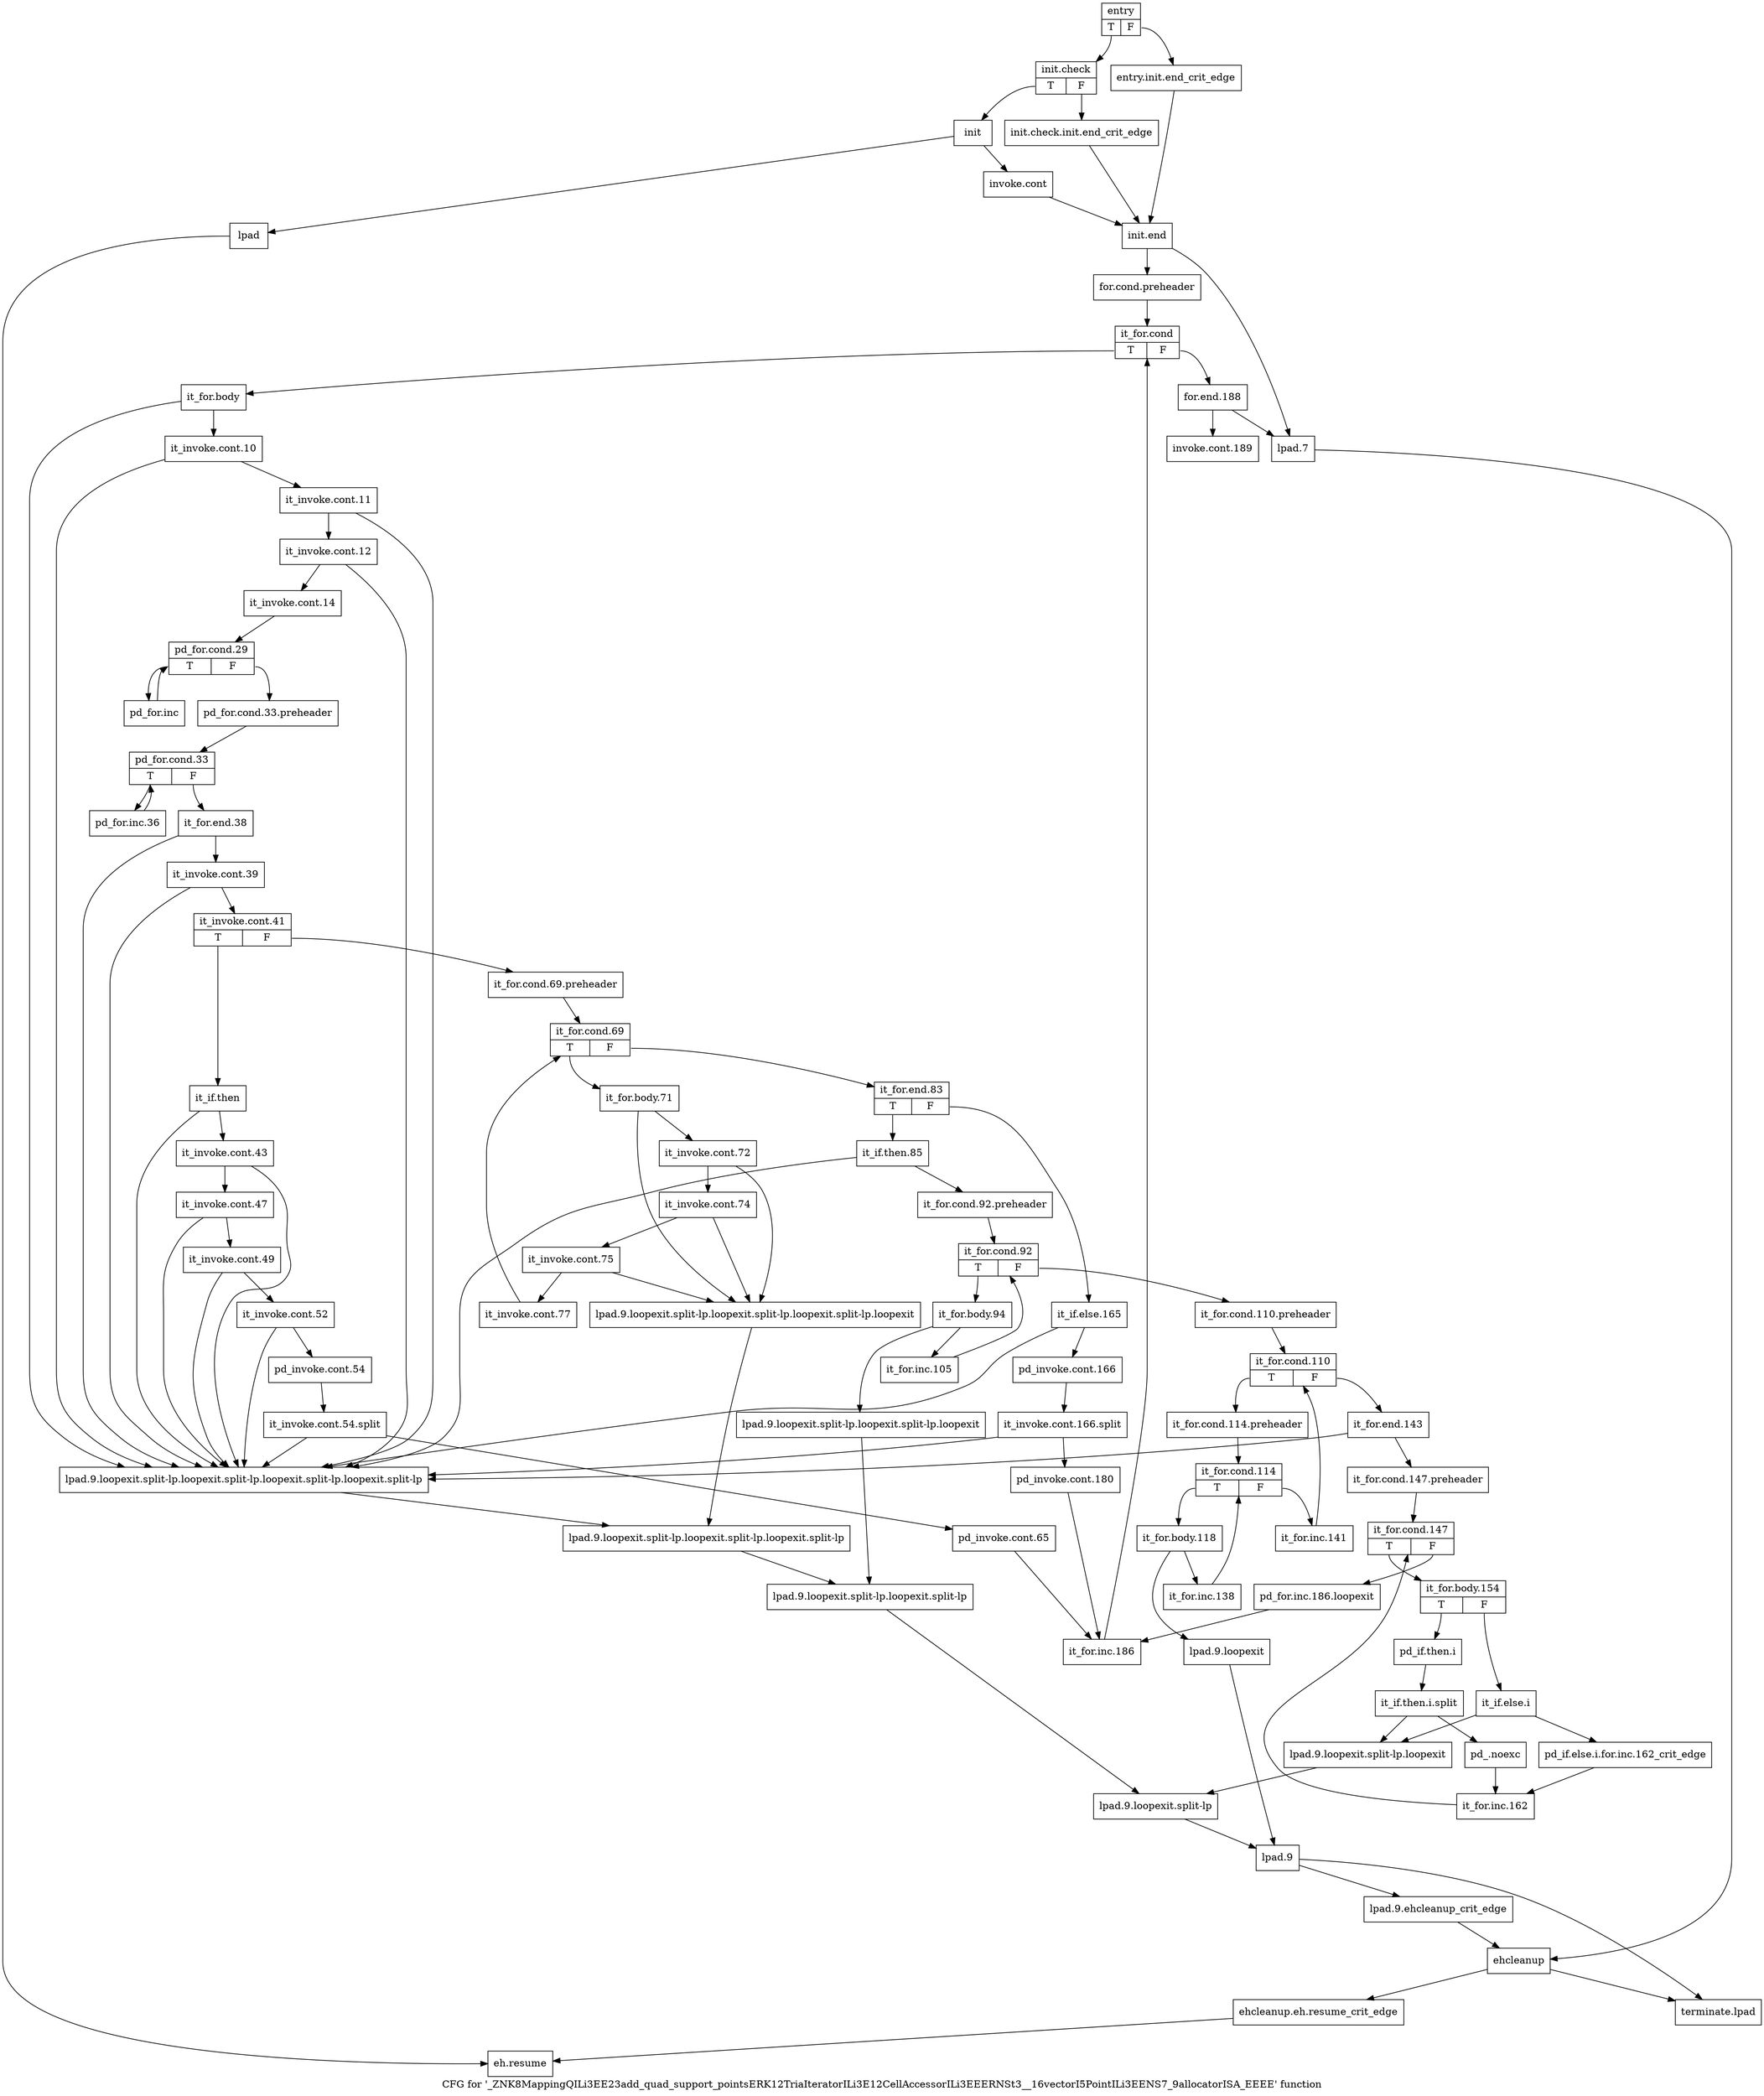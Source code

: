 digraph "CFG for '_ZNK8MappingQILi3EE23add_quad_support_pointsERK12TriaIteratorILi3E12CellAccessorILi3EEERNSt3__16vectorI5PointILi3EENS7_9allocatorISA_EEEE' function" {
	label="CFG for '_ZNK8MappingQILi3EE23add_quad_support_pointsERK12TriaIteratorILi3E12CellAccessorILi3EEERNSt3__16vectorI5PointILi3EENS7_9allocatorISA_EEEE' function";

	Node0x60017a0 [shape=record,label="{entry|{<s0>T|<s1>F}}"];
	Node0x60017a0:s0 -> Node0x6001840;
	Node0x60017a0:s1 -> Node0x60017f0;
	Node0x60017f0 [shape=record,label="{entry.init.end_crit_edge}"];
	Node0x60017f0 -> Node0x600c220;
	Node0x6001840 [shape=record,label="{init.check|{<s0>T|<s1>F}}"];
	Node0x6001840:s0 -> Node0x600c180;
	Node0x6001840:s1 -> Node0x6001890;
	Node0x6001890 [shape=record,label="{init.check.init.end_crit_edge}"];
	Node0x6001890 -> Node0x600c220;
	Node0x600c180 [shape=record,label="{init}"];
	Node0x600c180 -> Node0x600c1d0;
	Node0x600c180 -> Node0x600c590;
	Node0x600c1d0 [shape=record,label="{invoke.cont}"];
	Node0x600c1d0 -> Node0x600c220;
	Node0x600c220 [shape=record,label="{init.end}"];
	Node0x600c220 -> Node0x600c270;
	Node0x600c220 -> Node0x600c5e0;
	Node0x600c270 [shape=record,label="{for.cond.preheader}"];
	Node0x600c270 -> Node0x600c2c0;
	Node0x600c2c0 [shape=record,label="{it_for.cond|{<s0>T|<s1>F}}"];
	Node0x600c2c0:s0 -> Node0x600c310;
	Node0x600c2c0:s1 -> Node0x600d7b0;
	Node0x600c310 [shape=record,label="{it_for.body}"];
	Node0x600c310 -> Node0x600c360;
	Node0x600c310 -> Node0x600c770;
	Node0x600c360 [shape=record,label="{it_invoke.cont.10}"];
	Node0x600c360 -> Node0x600c3b0;
	Node0x600c360 -> Node0x600c770;
	Node0x600c3b0 [shape=record,label="{it_invoke.cont.11}"];
	Node0x600c3b0 -> Node0x600c400;
	Node0x600c3b0 -> Node0x600c770;
	Node0x600c400 [shape=record,label="{it_invoke.cont.12}"];
	Node0x600c400 -> Node0x600c450;
	Node0x600c400 -> Node0x600c770;
	Node0x600c450 [shape=record,label="{it_invoke.cont.14}"];
	Node0x600c450 -> Node0x600c4a0;
	Node0x600c4a0 [shape=record,label="{pd_for.cond.29|{<s0>T|<s1>F}}"];
	Node0x600c4a0:s0 -> Node0x600c540;
	Node0x600c4a0:s1 -> Node0x600c4f0;
	Node0x600c4f0 [shape=record,label="{pd_for.cond.33.preheader}"];
	Node0x600c4f0 -> Node0x600c950;
	Node0x600c540 [shape=record,label="{pd_for.inc}"];
	Node0x600c540 -> Node0x600c4a0;
	Node0x600c590 [shape=record,label="{lpad}"];
	Node0x600c590 -> Node0x600d8f0;
	Node0x600c5e0 [shape=record,label="{lpad.7}"];
	Node0x600c5e0 -> Node0x600d850;
	Node0x600c630 [shape=record,label="{lpad.9.loopexit}"];
	Node0x600c630 -> Node0x600c8b0;
	Node0x600c680 [shape=record,label="{lpad.9.loopexit.split-lp.loopexit}"];
	Node0x600c680 -> Node0x600c860;
	Node0x600c6d0 [shape=record,label="{lpad.9.loopexit.split-lp.loopexit.split-lp.loopexit}"];
	Node0x600c6d0 -> Node0x600c810;
	Node0x600c720 [shape=record,label="{lpad.9.loopexit.split-lp.loopexit.split-lp.loopexit.split-lp.loopexit}"];
	Node0x600c720 -> Node0x600c7c0;
	Node0x600c770 [shape=record,label="{lpad.9.loopexit.split-lp.loopexit.split-lp.loopexit.split-lp.loopexit.split-lp}"];
	Node0x600c770 -> Node0x600c7c0;
	Node0x600c7c0 [shape=record,label="{lpad.9.loopexit.split-lp.loopexit.split-lp.loopexit.split-lp}"];
	Node0x600c7c0 -> Node0x600c810;
	Node0x600c810 [shape=record,label="{lpad.9.loopexit.split-lp.loopexit.split-lp}"];
	Node0x600c810 -> Node0x600c860;
	Node0x600c860 [shape=record,label="{lpad.9.loopexit.split-lp}"];
	Node0x600c860 -> Node0x600c8b0;
	Node0x600c8b0 [shape=record,label="{lpad.9}"];
	Node0x600c8b0 -> Node0x600c900;
	Node0x600c8b0 -> Node0x600d940;
	Node0x600c900 [shape=record,label="{lpad.9.ehcleanup_crit_edge}"];
	Node0x600c900 -> Node0x600d850;
	Node0x600c950 [shape=record,label="{pd_for.cond.33|{<s0>T|<s1>F}}"];
	Node0x600c950:s0 -> Node0x600c9a0;
	Node0x600c950:s1 -> Node0x600c9f0;
	Node0x600c9a0 [shape=record,label="{pd_for.inc.36}"];
	Node0x600c9a0 -> Node0x600c950;
	Node0x600c9f0 [shape=record,label="{it_for.end.38}"];
	Node0x600c9f0 -> Node0x600ca40;
	Node0x600c9f0 -> Node0x600c770;
	Node0x600ca40 [shape=record,label="{it_invoke.cont.39}"];
	Node0x600ca40 -> Node0x600ca90;
	Node0x600ca40 -> Node0x600c770;
	Node0x600ca90 [shape=record,label="{it_invoke.cont.41|{<s0>T|<s1>F}}"];
	Node0x600ca90:s0 -> Node0x600cb30;
	Node0x600ca90:s1 -> Node0x600cae0;
	Node0x600cae0 [shape=record,label="{it_for.cond.69.preheader}"];
	Node0x600cae0 -> Node0x600cd60;
	Node0x600cb30 [shape=record,label="{it_if.then}"];
	Node0x600cb30 -> Node0x600cb80;
	Node0x600cb30 -> Node0x600c770;
	Node0x600cb80 [shape=record,label="{it_invoke.cont.43}"];
	Node0x600cb80 -> Node0x600cbd0;
	Node0x600cb80 -> Node0x600c770;
	Node0x600cbd0 [shape=record,label="{it_invoke.cont.47}"];
	Node0x600cbd0 -> Node0x600cc20;
	Node0x600cbd0 -> Node0x600c770;
	Node0x600cc20 [shape=record,label="{it_invoke.cont.49}"];
	Node0x600cc20 -> Node0x600cc70;
	Node0x600cc20 -> Node0x600c770;
	Node0x600cc70 [shape=record,label="{it_invoke.cont.52}"];
	Node0x600cc70 -> Node0x600ccc0;
	Node0x600cc70 -> Node0x600c770;
	Node0x600ccc0 [shape=record,label="{pd_invoke.cont.54}"];
	Node0x600ccc0 -> Node0xab745f0;
	Node0xab745f0 [shape=record,label="{it_invoke.cont.54.split}"];
	Node0xab745f0 -> Node0x600cd10;
	Node0xab745f0 -> Node0x600c770;
	Node0x600cd10 [shape=record,label="{pd_invoke.cont.65}"];
	Node0x600cd10 -> Node0x600d760;
	Node0x600cd60 [shape=record,label="{it_for.cond.69|{<s0>T|<s1>F}}"];
	Node0x600cd60:s0 -> Node0x600cdb0;
	Node0x600cd60:s1 -> Node0x600cf40;
	Node0x600cdb0 [shape=record,label="{it_for.body.71}"];
	Node0x600cdb0 -> Node0x600ce00;
	Node0x600cdb0 -> Node0x600c720;
	Node0x600ce00 [shape=record,label="{it_invoke.cont.72}"];
	Node0x600ce00 -> Node0x600ce50;
	Node0x600ce00 -> Node0x600c720;
	Node0x600ce50 [shape=record,label="{it_invoke.cont.74}"];
	Node0x600ce50 -> Node0x600cea0;
	Node0x600ce50 -> Node0x600c720;
	Node0x600cea0 [shape=record,label="{it_invoke.cont.75}"];
	Node0x600cea0 -> Node0x600cef0;
	Node0x600cea0 -> Node0x600c720;
	Node0x600cef0 [shape=record,label="{it_invoke.cont.77}"];
	Node0x600cef0 -> Node0x600cd60;
	Node0x600cf40 [shape=record,label="{it_for.end.83|{<s0>T|<s1>F}}"];
	Node0x600cf40:s0 -> Node0x600cf90;
	Node0x600cf40:s1 -> Node0x600d620;
	Node0x600cf90 [shape=record,label="{it_if.then.85}"];
	Node0x600cf90 -> Node0x600cfe0;
	Node0x600cf90 -> Node0x600c770;
	Node0x600cfe0 [shape=record,label="{it_for.cond.92.preheader}"];
	Node0x600cfe0 -> Node0x600d030;
	Node0x600d030 [shape=record,label="{it_for.cond.92|{<s0>T|<s1>F}}"];
	Node0x600d030:s0 -> Node0x600d0d0;
	Node0x600d030:s1 -> Node0x600d080;
	Node0x600d080 [shape=record,label="{it_for.cond.110.preheader}"];
	Node0x600d080 -> Node0x600d170;
	Node0x600d0d0 [shape=record,label="{it_for.body.94}"];
	Node0x600d0d0 -> Node0x600d120;
	Node0x600d0d0 -> Node0x600c6d0;
	Node0x600d120 [shape=record,label="{it_for.inc.105}"];
	Node0x600d120 -> Node0x600d030;
	Node0x600d170 [shape=record,label="{it_for.cond.110|{<s0>T|<s1>F}}"];
	Node0x600d170:s0 -> Node0x600d1c0;
	Node0x600d170:s1 -> Node0x600d350;
	Node0x600d1c0 [shape=record,label="{it_for.cond.114.preheader}"];
	Node0x600d1c0 -> Node0x600d210;
	Node0x600d210 [shape=record,label="{it_for.cond.114|{<s0>T|<s1>F}}"];
	Node0x600d210:s0 -> Node0x600d260;
	Node0x600d210:s1 -> Node0x600d300;
	Node0x600d260 [shape=record,label="{it_for.body.118}"];
	Node0x600d260 -> Node0x600d2b0;
	Node0x600d260 -> Node0x600c630;
	Node0x600d2b0 [shape=record,label="{it_for.inc.138}"];
	Node0x600d2b0 -> Node0x600d210;
	Node0x600d300 [shape=record,label="{it_for.inc.141}"];
	Node0x600d300 -> Node0x600d170;
	Node0x600d350 [shape=record,label="{it_for.end.143}"];
	Node0x600d350 -> Node0x600d3a0;
	Node0x600d350 -> Node0x600c770;
	Node0x600d3a0 [shape=record,label="{it_for.cond.147.preheader}"];
	Node0x600d3a0 -> Node0x600d3f0;
	Node0x600d3f0 [shape=record,label="{it_for.cond.147|{<s0>T|<s1>F}}"];
	Node0x600d3f0:s0 -> Node0x600d440;
	Node0x600d3f0:s1 -> Node0x600d710;
	Node0x600d440 [shape=record,label="{it_for.body.154|{<s0>T|<s1>F}}"];
	Node0x600d440:s0 -> Node0x600d490;
	Node0x600d440:s1 -> Node0x600d530;
	Node0x600d490 [shape=record,label="{pd_if.then.i}"];
	Node0x600d490 -> Node0xab73240;
	Node0xab73240 [shape=record,label="{it_if.then.i.split}"];
	Node0xab73240 -> Node0x600d4e0;
	Node0xab73240 -> Node0x600c680;
	Node0x600d4e0 [shape=record,label="{pd_.noexc}"];
	Node0x600d4e0 -> Node0x600d5d0;
	Node0x600d530 [shape=record,label="{it_if.else.i}"];
	Node0x600d530 -> Node0x600d580;
	Node0x600d530 -> Node0x600c680;
	Node0x600d580 [shape=record,label="{pd_if.else.i.for.inc.162_crit_edge}"];
	Node0x600d580 -> Node0x600d5d0;
	Node0x600d5d0 [shape=record,label="{it_for.inc.162}"];
	Node0x600d5d0 -> Node0x600d3f0;
	Node0x600d620 [shape=record,label="{it_if.else.165}"];
	Node0x600d620 -> Node0x600d670;
	Node0x600d620 -> Node0x600c770;
	Node0x600d670 [shape=record,label="{pd_invoke.cont.166}"];
	Node0x600d670 -> Node0xab72680;
	Node0xab72680 [shape=record,label="{it_invoke.cont.166.split}"];
	Node0xab72680 -> Node0x600d6c0;
	Node0xab72680 -> Node0x600c770;
	Node0x600d6c0 [shape=record,label="{pd_invoke.cont.180}"];
	Node0x600d6c0 -> Node0x600d760;
	Node0x600d710 [shape=record,label="{pd_for.inc.186.loopexit}"];
	Node0x600d710 -> Node0x600d760;
	Node0x600d760 [shape=record,label="{it_for.inc.186}"];
	Node0x600d760 -> Node0x600c2c0;
	Node0x600d7b0 [shape=record,label="{for.end.188}"];
	Node0x600d7b0 -> Node0x600d800;
	Node0x600d7b0 -> Node0x600c5e0;
	Node0x600d800 [shape=record,label="{invoke.cont.189}"];
	Node0x600d850 [shape=record,label="{ehcleanup}"];
	Node0x600d850 -> Node0x600d8a0;
	Node0x600d850 -> Node0x600d940;
	Node0x600d8a0 [shape=record,label="{ehcleanup.eh.resume_crit_edge}"];
	Node0x600d8a0 -> Node0x600d8f0;
	Node0x600d8f0 [shape=record,label="{eh.resume}"];
	Node0x600d940 [shape=record,label="{terminate.lpad}"];
}
